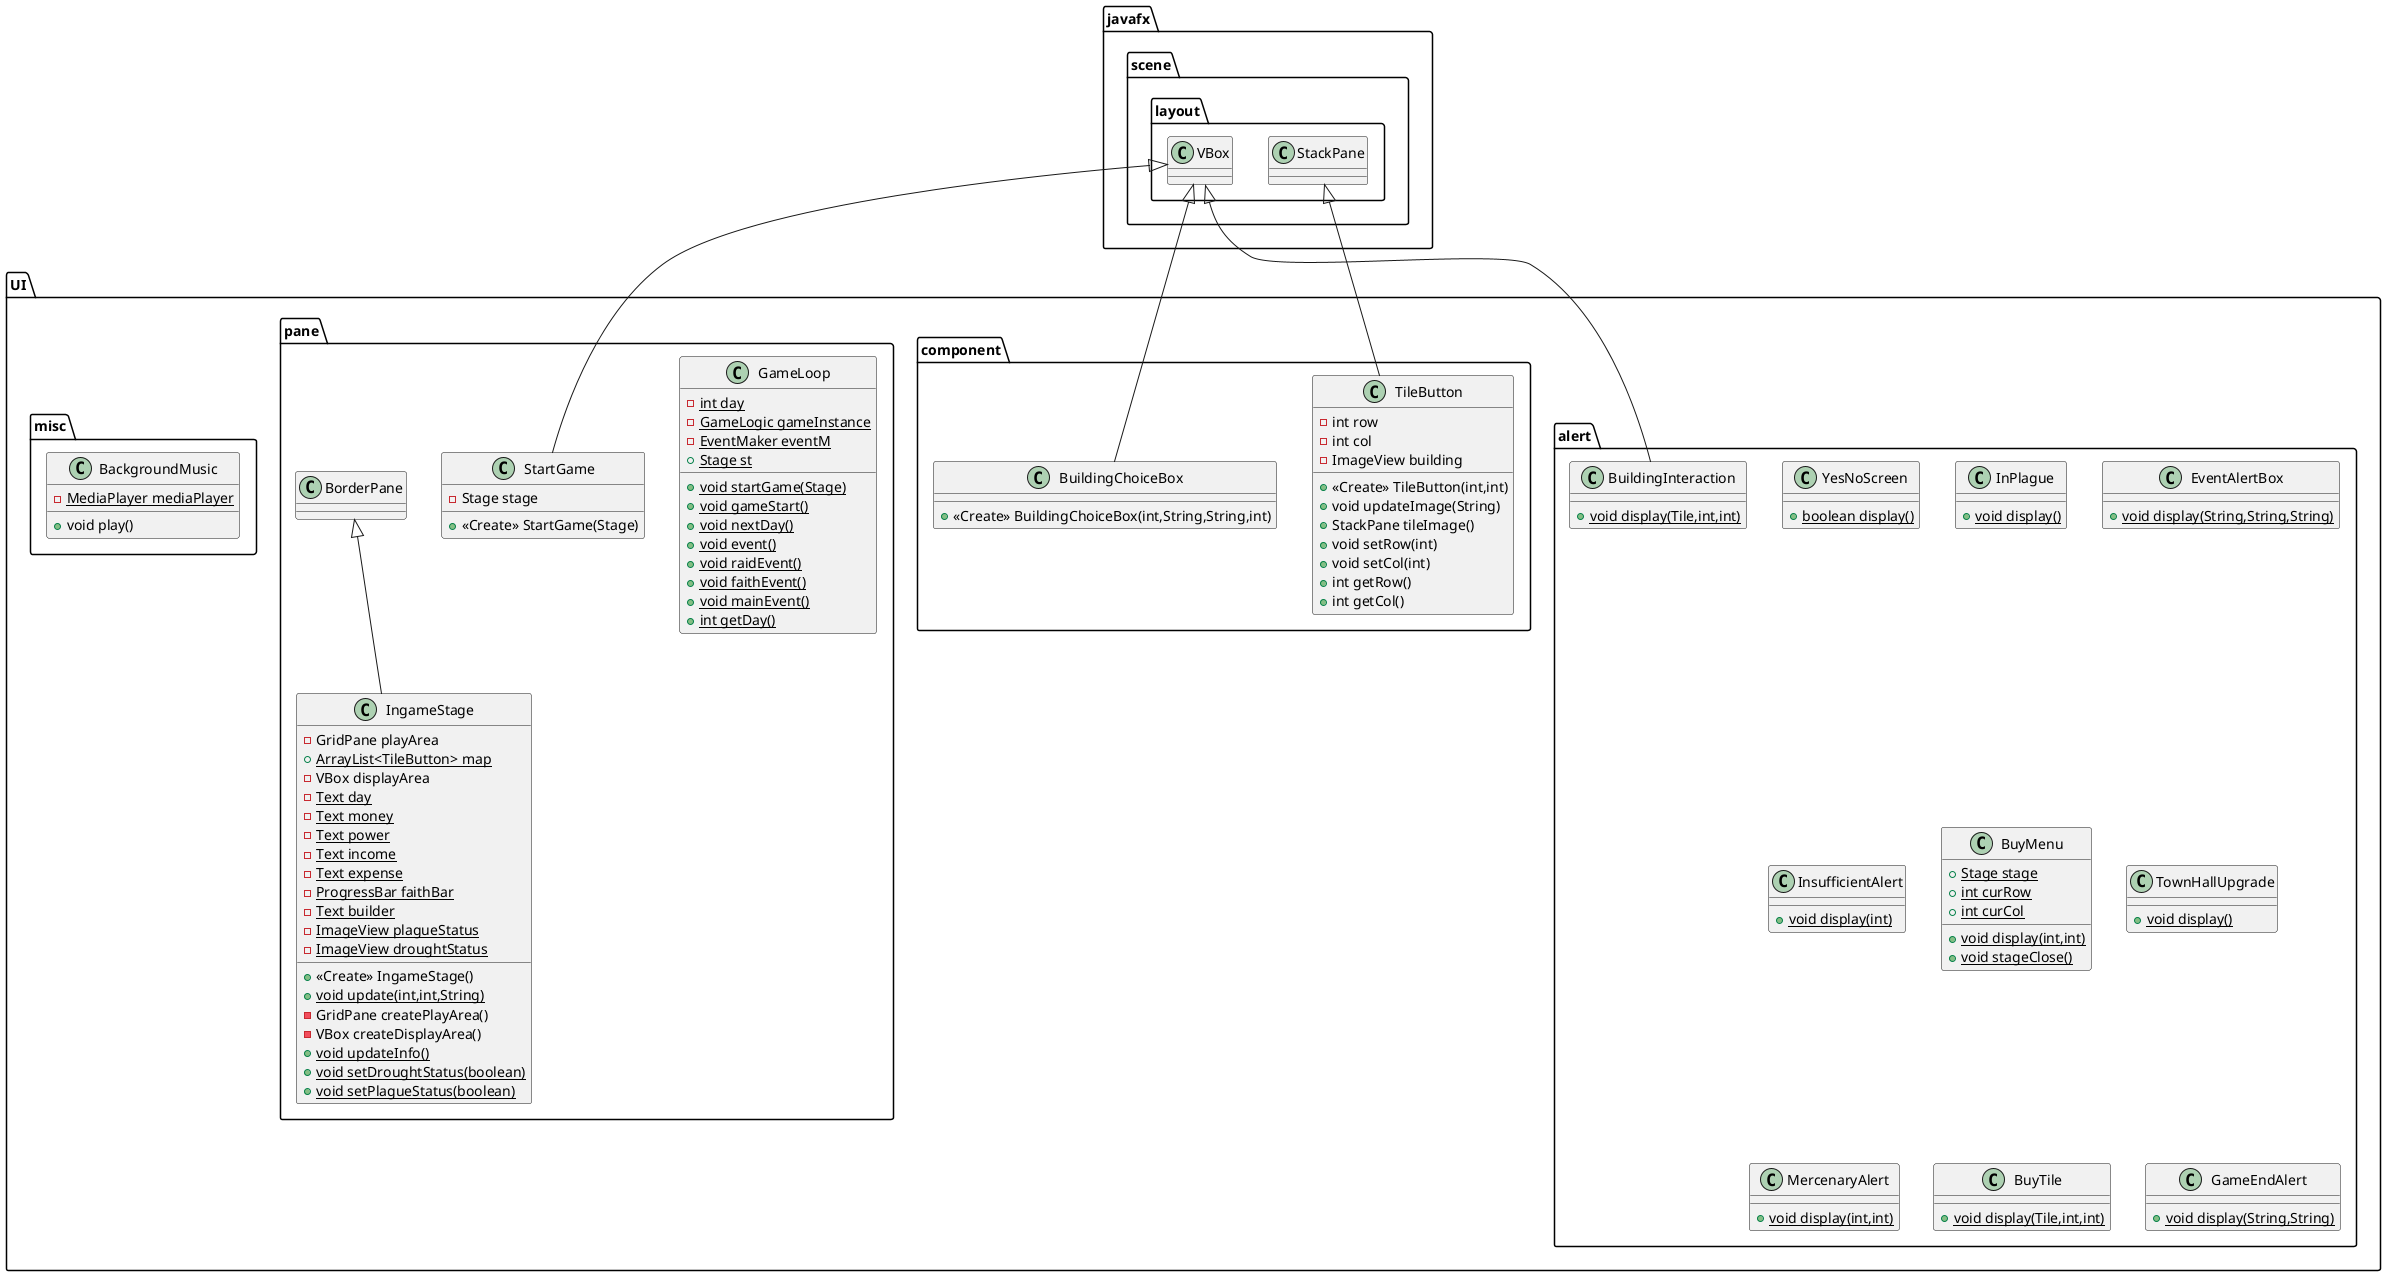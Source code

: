 @startuml
class UI.alert.YesNoScreen {
+ {static} boolean display()
}
class UI.alert.InPlague {
+ {static} void display()
}
class UI.component.TileButton {
- int row
- int col
- ImageView building
+ <<Create>> TileButton(int,int)
+ void updateImage(String)
+ StackPane tileImage()
+ void setRow(int)
+ void setCol(int)
+ int getRow()
+ int getCol()
}
class UI.alert.EventAlertBox {
+ {static} void display(String,String,String)
}
class UI.alert.InsufficientAlert {
+ {static} void display(int)
}
class UI.alert.BuyMenu {
+ {static} Stage stage
+ {static} int curRow
+ {static} int curCol
+ {static} void display(int,int)
+ {static} void stageClose()
}
class UI.alert.BuildingInteraction {
+ {static} void display(Tile,int,int)
}
class UI.alert.TownHallUpgrade {
+ {static} void display()
}
class UI.component.BuildingChoiceBox {
+ <<Create>> BuildingChoiceBox(int,String,String,int)
}
class UI.alert.MercenaryAlert {
+ {static} void display(int,int)
}
class UI.alert.BuyTile {
+ {static} void display(Tile,int,int)
}
class UI.alert.GameEndAlert {
+ {static} void display(String,String)
}
class UI.pane.GameLoop {
- {static} int day
- {static} GameLogic gameInstance
- {static} EventMaker eventM
+ {static} Stage st
+ {static} void startGame(Stage)
+ {static} void gameStart()
+ {static} void nextDay()
+ {static} void event()
+ {static} void raidEvent()
+ {static} void faithEvent()
+ {static} void mainEvent()
+ {static} int getDay()
}
class UI.pane.IngameStage {
- GridPane playArea
+ {static} ArrayList<TileButton> map
- VBox displayArea
- {static} Text day
- {static} Text money
- {static} Text power
- {static} Text income
- {static} Text expense
- {static} ProgressBar faithBar
- {static} Text builder
- {static} ImageView plagueStatus
- {static} ImageView droughtStatus
+ <<Create>> IngameStage()
+ {static} void update(int,int,String)
- GridPane createPlayArea()
- VBox createDisplayArea()
+ {static} void updateInfo()
+ {static} void setDroughtStatus(boolean)
+ {static} void setPlagueStatus(boolean)
}
class UI.pane.StartGame {
- Stage stage
+ <<Create>> StartGame(Stage)
}
class UI.misc.BackgroundMusic {
- {static} MediaPlayer mediaPlayer
+ void play()
}


javafx.scene.layout.StackPane <|-- UI.component.TileButton
javafx.scene.layout.VBox <|-- UI.alert.BuildingInteraction
javafx.scene.layout.VBox <|-- UI.component.BuildingChoiceBox
UI.pane.BorderPane <|-- UI.pane.IngameStage
javafx.scene.layout.VBox <|-- UI.pane.StartGame
@enduml